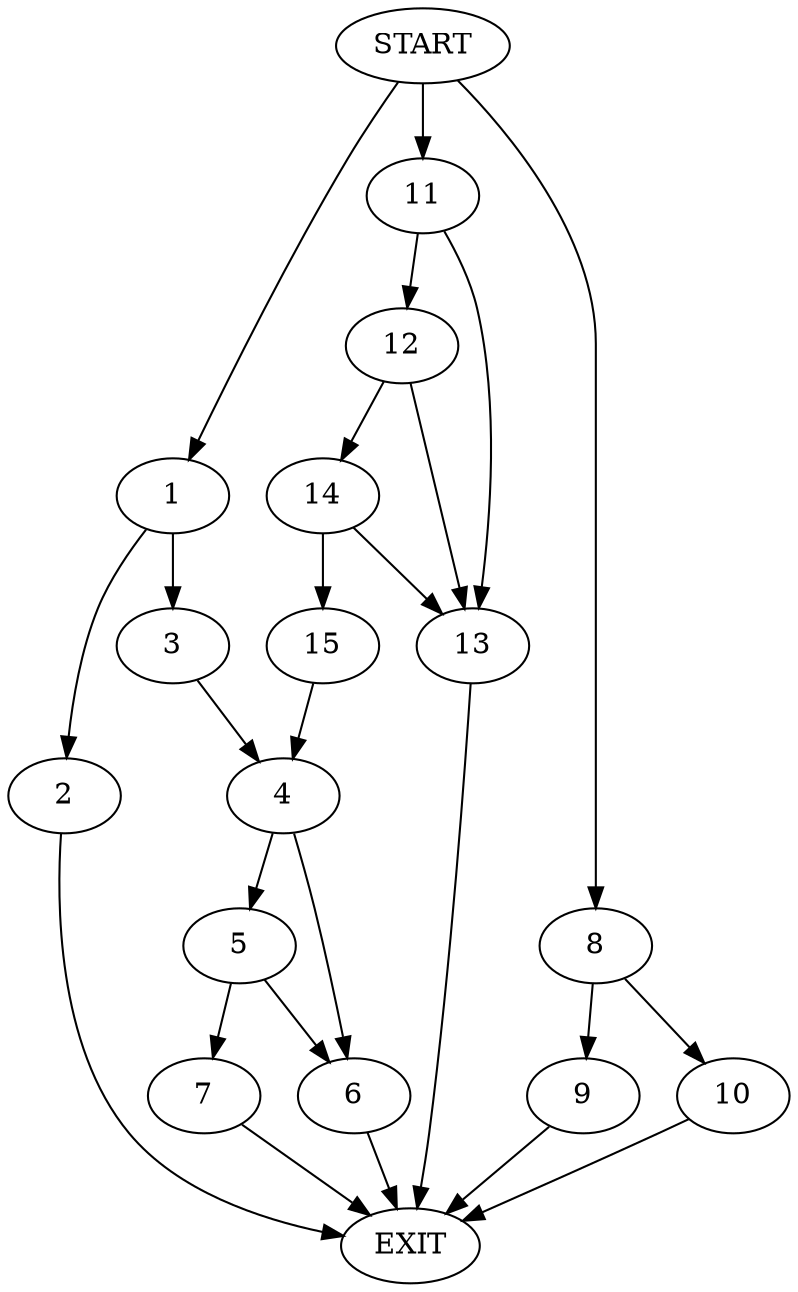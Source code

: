 digraph {
0 [label="START"]
16 [label="EXIT"]
0 -> 1
1 -> 2
1 -> 3
3 -> 4
2 -> 16
4 -> 5
4 -> 6
6 -> 16
5 -> 6
5 -> 7
7 -> 16
0 -> 8
8 -> 9
8 -> 10
10 -> 16
9 -> 16
0 -> 11
11 -> 12
11 -> 13
12 -> 14
12 -> 13
13 -> 16
14 -> 15
14 -> 13
15 -> 4
}
